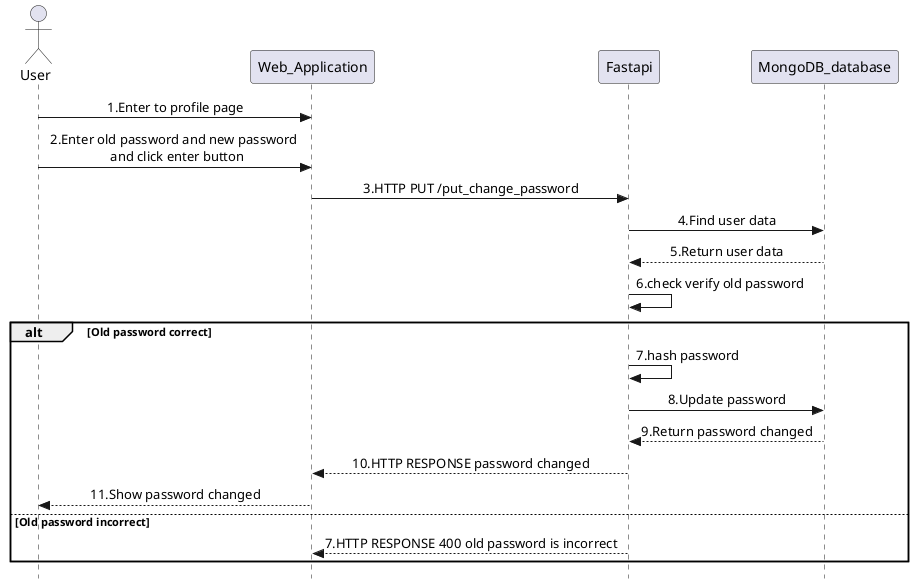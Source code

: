 @startuml Roof_Surface_changePassword
skinparam Style strictuml
skinparam SequenceMessageAlignment center
actor User as user
participant Web_Application as web_app
participant Fastapi as fastapi
participant MongoDB_database as base
user -> web_app : 1.Enter to profile page
user -> web_app : 2.Enter old password and new password \n and click enter button
web_app -> fastapi : 3.HTTP PUT /put_change_password
fastapi -> base : 4.Find user data
base --> fastapi : 5.Return user data
fastapi -> fastapi : 6.check verify old password
alt Old password correct
fastapi -> fastapi : 7.hash password
fastapi -> base : 8.Update password
base --> fastapi : 9.Return password changed
fastapi --> web_app : 10.HTTP RESPONSE password changed
web_app --> user : 11.Show password changed
else Old password incorrect
fastapi --> web_app : 7.HTTP RESPONSE 400 old password is incorrect
end
@enduml